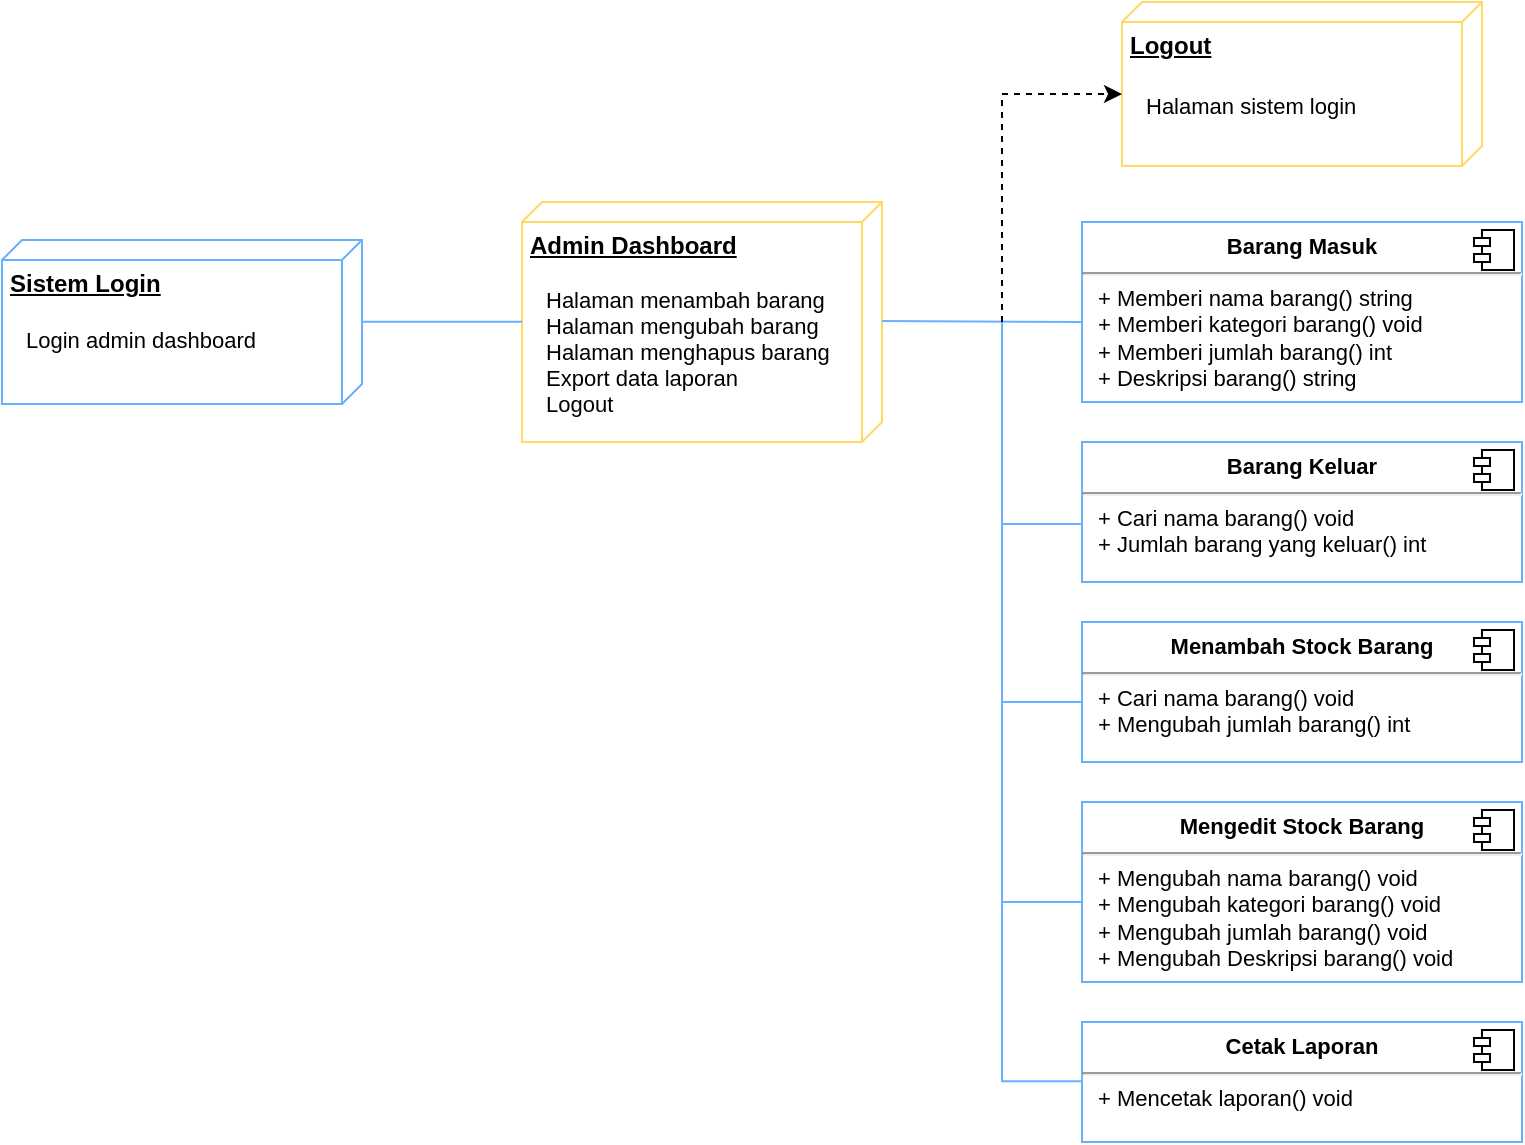 <mxfile version="15.5.9" type="device"><diagram id="U_XPOkJkaKA5c3LKPWus" name="Page-1"><mxGraphModel dx="1114" dy="1649" grid="1" gridSize="10" guides="1" tooltips="1" connect="1" arrows="1" fold="1" page="1" pageScale="1" pageWidth="850" pageHeight="1100" math="0" shadow="0"><root><mxCell id="0"/><mxCell id="1" parent="0"/><mxCell id="UjMBbek8PICTlfifGgwV-5" value="&lt;b&gt;Sistem Login&lt;/b&gt;" style="verticalAlign=top;align=left;spacingTop=8;spacingLeft=2;spacingRight=12;shape=cube;size=10;direction=south;fontStyle=4;html=1;strokeColor=#66B2FF;" vertex="1" parent="1"><mxGeometry x="40" y="319" width="180" height="82" as="geometry"/></mxCell><mxCell id="UjMBbek8PICTlfifGgwV-9" value="&lt;b&gt;Admin Dashboard&lt;/b&gt;" style="verticalAlign=top;align=left;spacingTop=8;spacingLeft=2;spacingRight=12;shape=cube;size=10;direction=south;fontStyle=4;html=1;strokeColor=#FFD966;" vertex="1" parent="1"><mxGeometry x="300" y="300" width="180" height="120" as="geometry"/></mxCell><mxCell id="UjMBbek8PICTlfifGgwV-11" value="Halaman menambah barang&lt;br style=&quot;font-size: 11px&quot;&gt;Halaman mengubah barang&lt;br style=&quot;font-size: 11px&quot;&gt;Halaman menghapus barang&lt;br style=&quot;font-size: 11px&quot;&gt;Export data laporan&lt;br style=&quot;font-size: 11px&quot;&gt;Logout" style="text;html=1;strokeColor=none;fillColor=none;align=left;verticalAlign=middle;whiteSpace=wrap;rounded=0;fontSize=11;" vertex="1" parent="1"><mxGeometry x="310" y="340" width="150" height="70" as="geometry"/></mxCell><mxCell id="UjMBbek8PICTlfifGgwV-13" value="&lt;p style=&quot;margin: 6px 0px 0px ; text-align: center ; font-size: 11px&quot;&gt;&lt;b style=&quot;font-size: 11px&quot;&gt;&lt;font style=&quot;font-size: 11px&quot;&gt;Barang Masuk&lt;/font&gt;&lt;/b&gt;&lt;/p&gt;&lt;hr style=&quot;font-size: 11px&quot;&gt;&lt;p style=&quot;margin: 0px 0px 0px 8px ; font-size: 11px&quot;&gt;+ Memberi nama barang() string&lt;/p&gt;&lt;p style=&quot;margin: 0px 0px 0px 8px ; font-size: 11px&quot;&gt;+ Memberi kategori barang() void&lt;br style=&quot;font-size: 11px&quot;&gt;+ Memberi jumlah barang() int&lt;/p&gt;&lt;p style=&quot;margin: 0px 0px 0px 8px ; font-size: 11px&quot;&gt;+ Deskripsi barang() string&lt;/p&gt;" style="align=left;overflow=fill;html=1;dropTarget=0;fontSize=11;strokeColor=#66B2FF;" vertex="1" parent="1"><mxGeometry x="580" y="310" width="220" height="90" as="geometry"/></mxCell><mxCell id="UjMBbek8PICTlfifGgwV-14" value="" style="shape=component;jettyWidth=8;jettyHeight=4;fontSize=11;align=left;" vertex="1" parent="UjMBbek8PICTlfifGgwV-13"><mxGeometry x="1" width="20" height="20" relative="1" as="geometry"><mxPoint x="-24" y="4" as="offset"/></mxGeometry></mxCell><mxCell id="UjMBbek8PICTlfifGgwV-15" value="&lt;p style=&quot;margin: 6px 0px 0px ; text-align: center ; font-size: 11px&quot;&gt;&lt;b style=&quot;font-size: 11px&quot;&gt;&lt;font style=&quot;font-size: 11px&quot;&gt;Barang Keluar&lt;/font&gt;&lt;/b&gt;&lt;/p&gt;&lt;hr style=&quot;font-size: 11px&quot;&gt;&lt;p style=&quot;margin: 0px 0px 0px 8px ; font-size: 11px&quot;&gt;+ Cari nama barang() void&lt;br style=&quot;font-size: 11px&quot;&gt;+ Jumlah barang yang keluar() int&lt;/p&gt;" style="align=left;overflow=fill;html=1;dropTarget=0;fontSize=11;strokeColor=#66B2FF;" vertex="1" parent="1"><mxGeometry x="580" y="420" width="220" height="70" as="geometry"/></mxCell><mxCell id="UjMBbek8PICTlfifGgwV-16" value="" style="shape=component;jettyWidth=8;jettyHeight=4;fontSize=11;align=left;" vertex="1" parent="UjMBbek8PICTlfifGgwV-15"><mxGeometry x="1" width="20" height="20" relative="1" as="geometry"><mxPoint x="-24" y="4" as="offset"/></mxGeometry></mxCell><mxCell id="UjMBbek8PICTlfifGgwV-17" value="&lt;p style=&quot;margin: 6px 0px 0px ; text-align: center ; font-size: 11px&quot;&gt;&lt;b style=&quot;font-size: 11px&quot;&gt;&lt;font style=&quot;font-size: 11px&quot;&gt;Menambah Stock Barang&lt;/font&gt;&lt;/b&gt;&lt;/p&gt;&lt;hr style=&quot;font-size: 11px&quot;&gt;&lt;p style=&quot;margin: 0px 0px 0px 8px ; font-size: 11px&quot;&gt;+ Cari nama barang() void&lt;br style=&quot;font-size: 11px&quot;&gt;+ Mengubah jumlah barang() int&lt;/p&gt;" style="align=left;overflow=fill;html=1;dropTarget=0;fontSize=11;strokeColor=#66B2FF;" vertex="1" parent="1"><mxGeometry x="580" y="510" width="220" height="70" as="geometry"/></mxCell><mxCell id="UjMBbek8PICTlfifGgwV-18" value="" style="shape=component;jettyWidth=8;jettyHeight=4;fontSize=11;align=left;" vertex="1" parent="UjMBbek8PICTlfifGgwV-17"><mxGeometry x="1" width="20" height="20" relative="1" as="geometry"><mxPoint x="-24" y="4" as="offset"/></mxGeometry></mxCell><mxCell id="UjMBbek8PICTlfifGgwV-19" value="&lt;p style=&quot;margin: 6px 0px 0px ; text-align: center ; font-size: 11px&quot;&gt;&lt;b style=&quot;font-size: 11px&quot;&gt;&lt;font style=&quot;font-size: 11px&quot;&gt;Mengedit Stock Barang&lt;/font&gt;&lt;/b&gt;&lt;/p&gt;&lt;hr style=&quot;font-size: 11px&quot;&gt;&lt;p style=&quot;margin: 0px 0px 0px 8px ; font-size: 11px&quot;&gt;+ Mengubah nama barang() void&lt;/p&gt;&lt;p style=&quot;margin: 0px 0px 0px 8px ; font-size: 11px&quot;&gt;+ Mengubah kategori barang() void&lt;br style=&quot;font-size: 11px&quot;&gt;+ Mengubah jumlah barang() void&lt;/p&gt;&lt;p style=&quot;margin: 0px 0px 0px 8px ; font-size: 11px&quot;&gt;+ Mengubah Deskripsi barang() void&lt;/p&gt;" style="align=left;overflow=fill;html=1;dropTarget=0;fontSize=11;strokeColor=#66B2FF;" vertex="1" parent="1"><mxGeometry x="580" y="600" width="220" height="90" as="geometry"/></mxCell><mxCell id="UjMBbek8PICTlfifGgwV-20" value="" style="shape=component;jettyWidth=8;jettyHeight=4;fontSize=11;align=left;" vertex="1" parent="UjMBbek8PICTlfifGgwV-19"><mxGeometry x="1" width="20" height="20" relative="1" as="geometry"><mxPoint x="-24" y="4" as="offset"/></mxGeometry></mxCell><mxCell id="UjMBbek8PICTlfifGgwV-21" value="&lt;p style=&quot;margin: 6px 0px 0px ; text-align: center ; font-size: 11px&quot;&gt;&lt;b style=&quot;font-size: 11px&quot;&gt;&lt;font style=&quot;font-size: 11px&quot;&gt;Cetak Laporan&lt;/font&gt;&lt;/b&gt;&lt;/p&gt;&lt;hr style=&quot;font-size: 11px&quot;&gt;&lt;p style=&quot;margin: 0px 0px 0px 8px ; font-size: 11px&quot;&gt;+ Mencetak laporan() void&lt;br&gt;&lt;/p&gt;" style="align=left;overflow=fill;html=1;dropTarget=0;fontSize=11;strokeColor=#66B2FF;" vertex="1" parent="1"><mxGeometry x="580" y="710" width="220" height="60" as="geometry"/></mxCell><mxCell id="UjMBbek8PICTlfifGgwV-22" value="" style="shape=component;jettyWidth=8;jettyHeight=4;fontSize=11;align=left;" vertex="1" parent="UjMBbek8PICTlfifGgwV-21"><mxGeometry x="1" width="20" height="20" relative="1" as="geometry"><mxPoint x="-24" y="4" as="offset"/></mxGeometry></mxCell><mxCell id="UjMBbek8PICTlfifGgwV-26" value="Login admin dashboard" style="text;html=1;strokeColor=none;fillColor=none;align=left;verticalAlign=middle;whiteSpace=wrap;rounded=0;fontSize=11;" vertex="1" parent="1"><mxGeometry x="50" y="359" width="150" height="20" as="geometry"/></mxCell><mxCell id="UjMBbek8PICTlfifGgwV-27" value="&lt;b&gt;Logout&lt;/b&gt;" style="verticalAlign=top;align=left;spacingTop=8;spacingLeft=2;spacingRight=12;shape=cube;size=10;direction=south;fontStyle=4;html=1;labelBorderColor=none;fillColor=default;strokeColor=#FFD966;" vertex="1" parent="1"><mxGeometry x="600" y="200" width="180" height="82" as="geometry"/></mxCell><mxCell id="UjMBbek8PICTlfifGgwV-28" value="Halaman sistem login" style="text;html=1;strokeColor=none;fillColor=none;align=left;verticalAlign=middle;whiteSpace=wrap;rounded=0;fontSize=11;" vertex="1" parent="1"><mxGeometry x="610" y="242" width="150" height="20" as="geometry"/></mxCell><mxCell id="UjMBbek8PICTlfifGgwV-30" value="" style="endArrow=none;html=1;rounded=0;fontSize=11;exitX=0.499;exitY=0.002;exitDx=0;exitDy=0;exitPerimeter=0;strokeColor=#66B2FF;" edge="1" parent="1" source="UjMBbek8PICTlfifGgwV-5"><mxGeometry width="50" height="50" relative="1" as="geometry"><mxPoint x="260" y="359.9" as="sourcePoint"/><mxPoint x="300" y="359.9" as="targetPoint"/></mxGeometry></mxCell><mxCell id="UjMBbek8PICTlfifGgwV-33" value="" style="endArrow=none;html=1;rounded=0;fontSize=11;exitX=0.496;exitY=0;exitDx=0;exitDy=0;exitPerimeter=0;entryX=-0.001;entryY=0.556;entryDx=0;entryDy=0;entryPerimeter=0;strokeColor=#66B2FF;" edge="1" parent="1" source="UjMBbek8PICTlfifGgwV-9" target="UjMBbek8PICTlfifGgwV-13"><mxGeometry width="50" height="50" relative="1" as="geometry"><mxPoint x="480.0" y="359.518" as="sourcePoint"/><mxPoint x="540" y="360" as="targetPoint"/></mxGeometry></mxCell><mxCell id="UjMBbek8PICTlfifGgwV-35" value="" style="endArrow=none;html=1;rounded=0;fontSize=11;strokeColor=#66B2FF;" edge="1" parent="1"><mxGeometry width="50" height="50" relative="1" as="geometry"><mxPoint x="540" y="740" as="sourcePoint"/><mxPoint x="540" y="360" as="targetPoint"/></mxGeometry></mxCell><mxCell id="UjMBbek8PICTlfifGgwV-38" value="" style="endArrow=none;html=1;rounded=0;fontSize=11;entryX=0.001;entryY=0.586;entryDx=0;entryDy=0;entryPerimeter=0;strokeColor=#66B2FF;" edge="1" parent="1" target="UjMBbek8PICTlfifGgwV-15"><mxGeometry width="50" height="50" relative="1" as="geometry"><mxPoint x="540" y="461" as="sourcePoint"/><mxPoint x="579.78" y="460.52" as="targetPoint"/></mxGeometry></mxCell><mxCell id="UjMBbek8PICTlfifGgwV-39" value="" style="endArrow=none;html=1;rounded=0;fontSize=11;entryX=0.001;entryY=0.586;entryDx=0;entryDy=0;entryPerimeter=0;strokeColor=#66B2FF;" edge="1" parent="1"><mxGeometry width="50" height="50" relative="1" as="geometry"><mxPoint x="539.78" y="550" as="sourcePoint"/><mxPoint x="580" y="550.02" as="targetPoint"/></mxGeometry></mxCell><mxCell id="UjMBbek8PICTlfifGgwV-40" value="" style="endArrow=none;html=1;rounded=0;fontSize=11;entryX=0.001;entryY=0.586;entryDx=0;entryDy=0;entryPerimeter=0;strokeColor=#66B2FF;" edge="1" parent="1"><mxGeometry width="50" height="50" relative="1" as="geometry"><mxPoint x="539.78" y="650" as="sourcePoint"/><mxPoint x="580" y="650.02" as="targetPoint"/></mxGeometry></mxCell><mxCell id="UjMBbek8PICTlfifGgwV-41" value="" style="endArrow=none;html=1;rounded=0;fontSize=11;entryX=0.001;entryY=0.586;entryDx=0;entryDy=0;entryPerimeter=0;strokeColor=#66B2FF;" edge="1" parent="1"><mxGeometry width="50" height="50" relative="1" as="geometry"><mxPoint x="539.78" y="739.58" as="sourcePoint"/><mxPoint x="580" y="739.6" as="targetPoint"/></mxGeometry></mxCell><mxCell id="UjMBbek8PICTlfifGgwV-42" value="" style="dashed=1;endArrow=classic;html=1;rounded=0;fontSize=11;entryX=0;entryY=0;entryDx=46;entryDy=180;entryPerimeter=0;" edge="1" parent="1" target="UjMBbek8PICTlfifGgwV-27"><mxGeometry width="50" height="50" relative="1" as="geometry"><mxPoint x="540" y="360" as="sourcePoint"/><mxPoint x="440" y="240" as="targetPoint"/><Array as="points"><mxPoint x="540" y="246"/></Array></mxGeometry></mxCell></root></mxGraphModel></diagram></mxfile>
